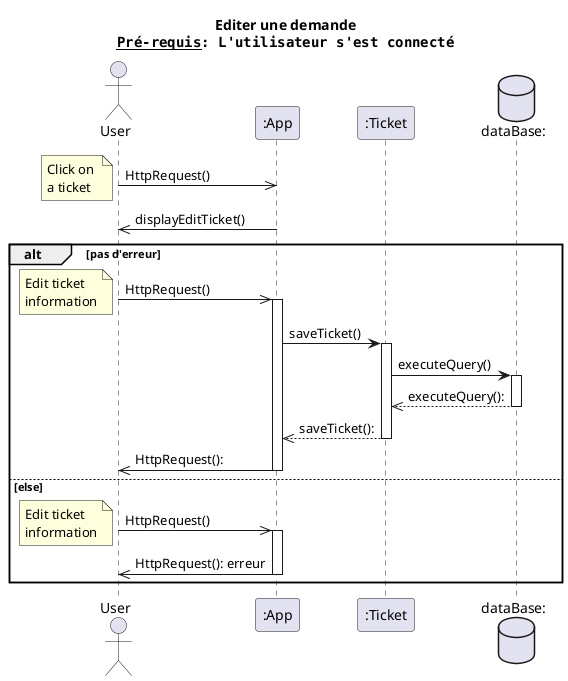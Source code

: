 @startuml editer une demande
title Editer une demande\n""__Pré-requis__: L'utilisateur s'est connecté""

actor client as "User" order 1
participant app as ":App"   order 2
participant ticketClass as ":Ticket" order 3
database bdd as "dataBase:" order 4

client ->> app: HttpRequest()
note left : Click on \na ticket 
app ->> client: displayEditTicket()


alt pas d'erreur

    client ->> app: HttpRequest()
    note left: Edit ticket\ninformation
    activate app
    app -> ticketClass: saveTicket()
    activate ticketClass
    ticketClass -> bdd: executeQuery()
    activate bdd
    bdd -->> ticketClass: executeQuery():
    deactivate bdd
    ticketClass -->> app: saveTicket():
    deactivate ticketClass
    app ->> client: HttpRequest():
    deactivate app

else else

    client ->> app: HttpRequest()
    note left: Edit ticket\ninformation
    activate app
    app ->> client: HttpRequest(): erreur
    deactivate app
    
end

@enduml